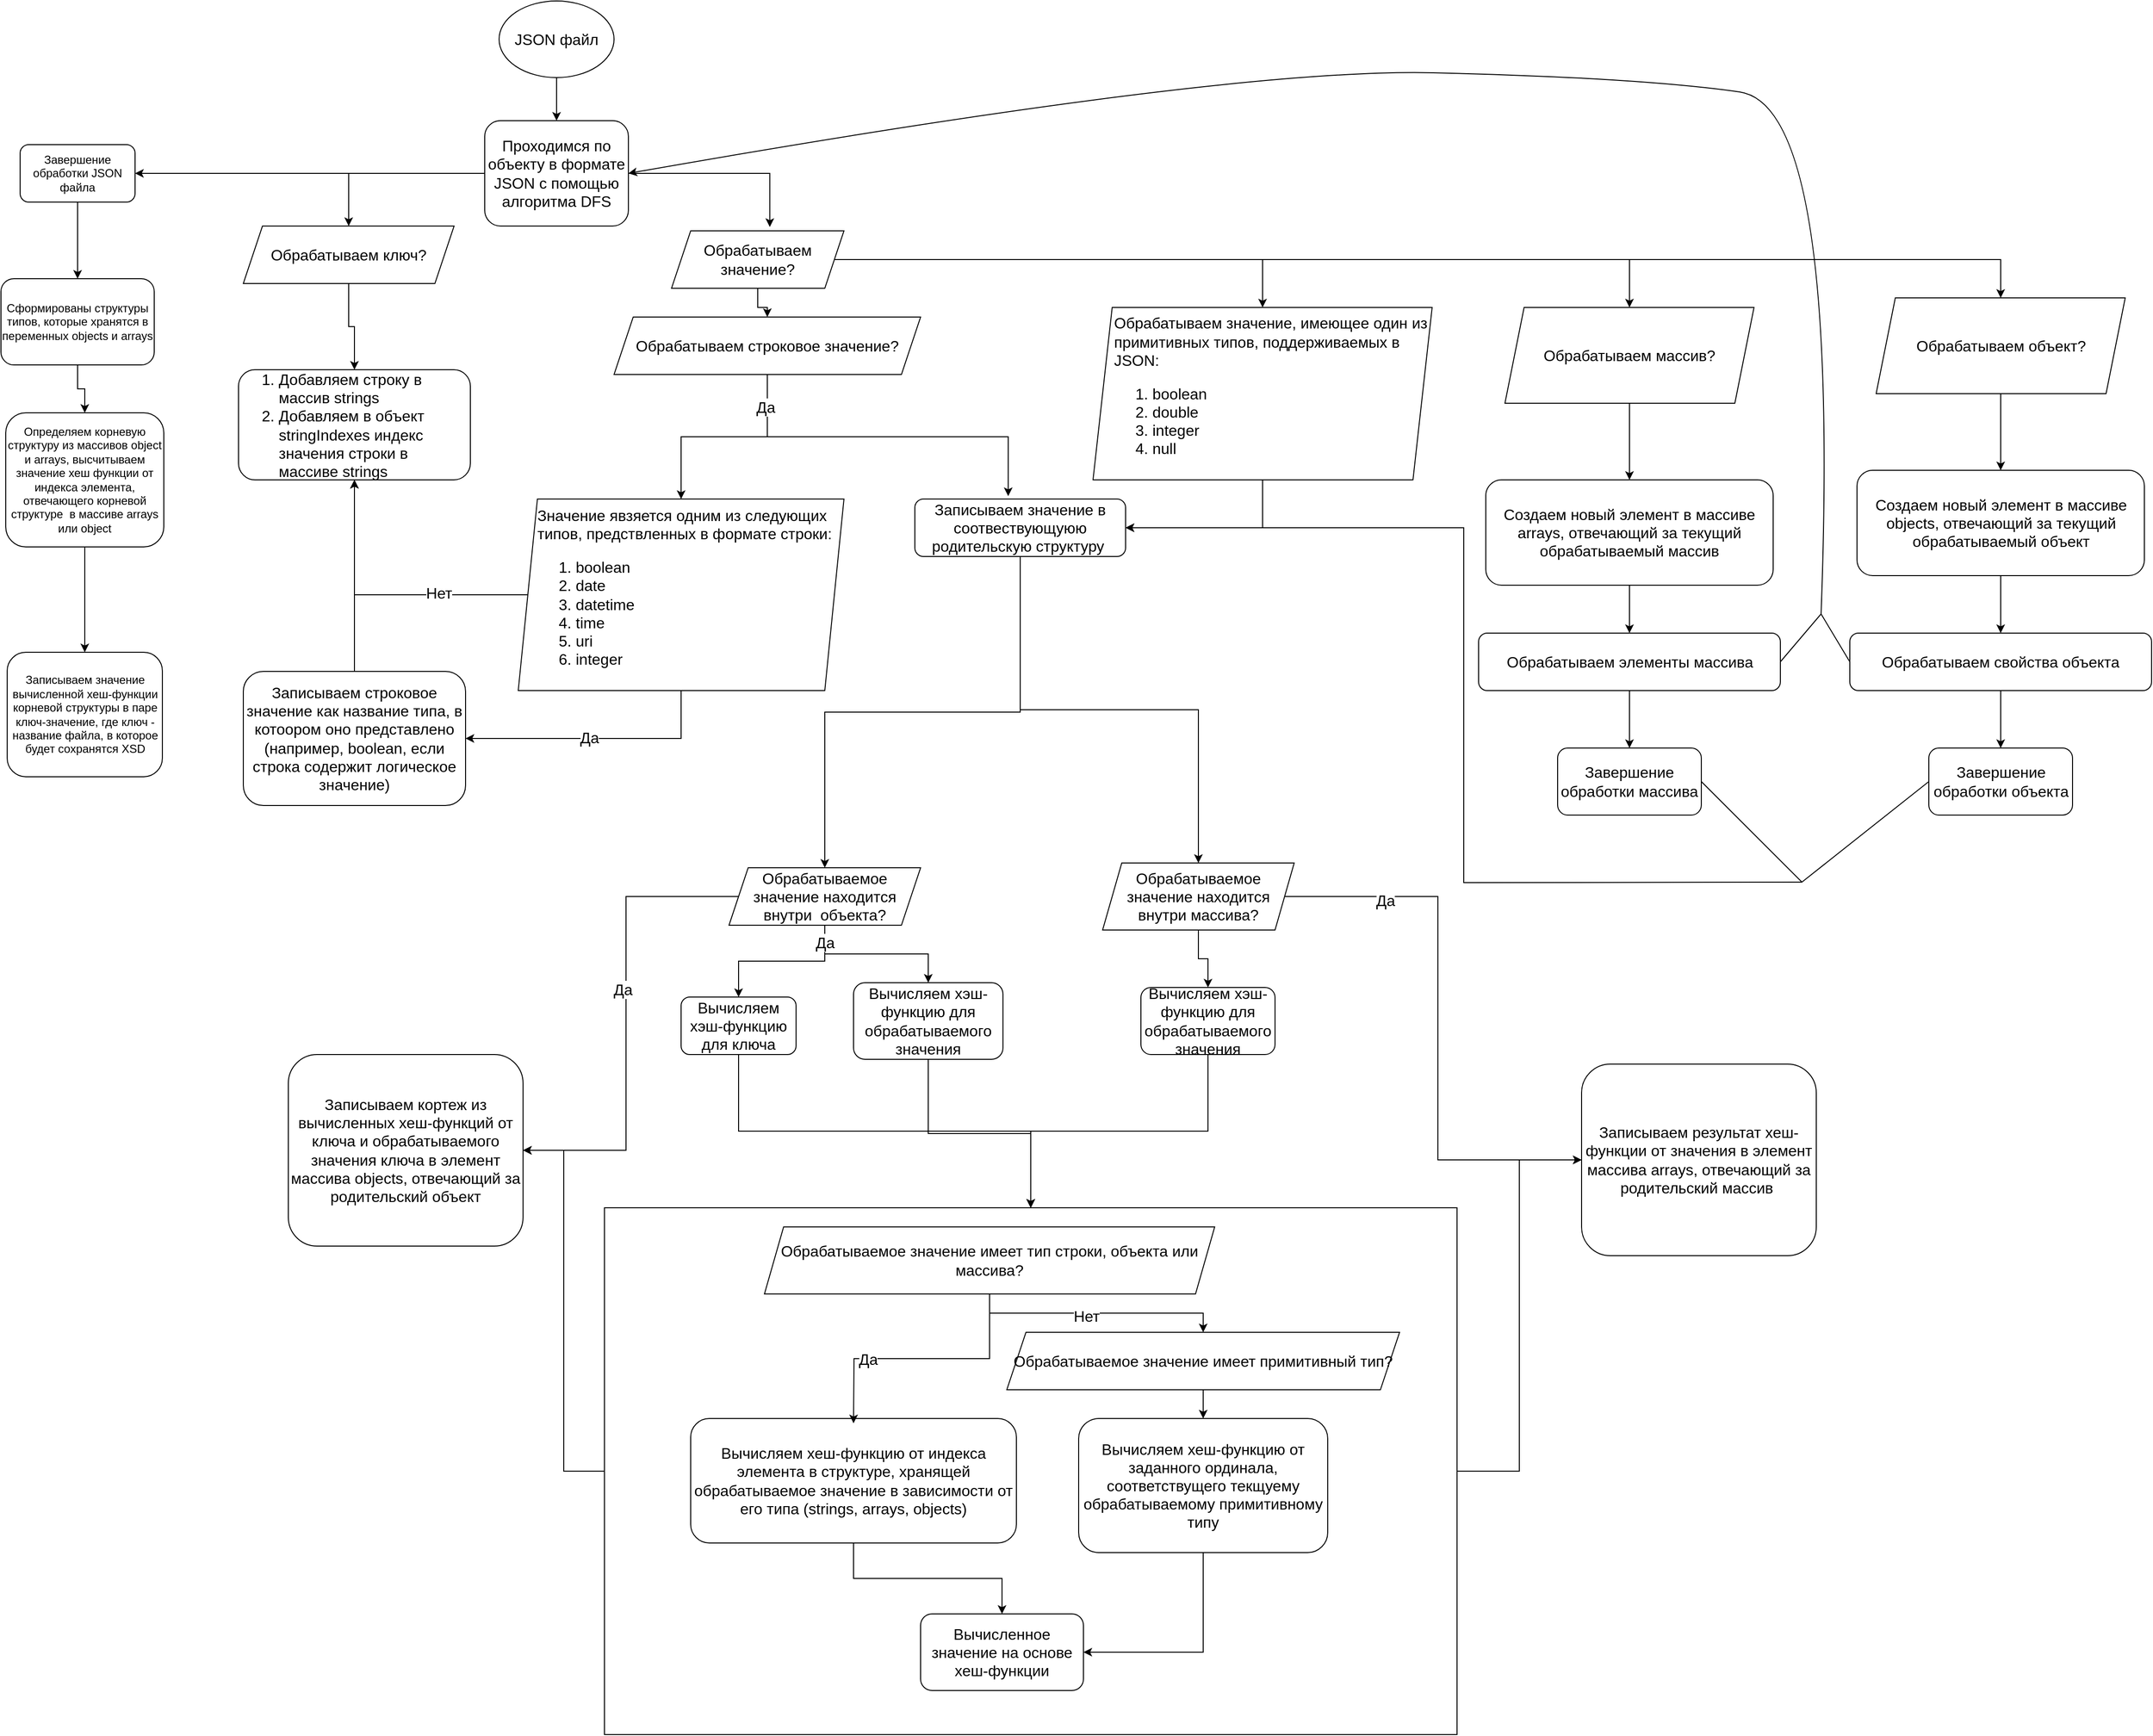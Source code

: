 <mxfile version="24.4.0" type="github">
  <diagram name="Page-1" id="0FUiNgVwgklD2cresCmt">
    <mxGraphModel dx="2631" dy="501" grid="1" gridSize="10" guides="1" tooltips="1" connect="1" arrows="1" fold="1" page="1" pageScale="1" pageWidth="827" pageHeight="1169" math="0" shadow="0">
      <root>
        <mxCell id="0" />
        <mxCell id="1" parent="0" />
        <mxCell id="44Fsm7tyjWuybCelUIXg-103" style="edgeStyle=orthogonalEdgeStyle;rounded=0;orthogonalLoop=1;jettySize=auto;html=1;entryX=1;entryY=0.5;entryDx=0;entryDy=0;fontSize=16;" edge="1" parent="1" source="44Fsm7tyjWuybCelUIXg-102" target="44Fsm7tyjWuybCelUIXg-118">
          <mxGeometry relative="1" as="geometry">
            <mxPoint x="-550" y="1220" as="targetPoint" />
          </mxGeometry>
        </mxCell>
        <mxCell id="44Fsm7tyjWuybCelUIXg-115" style="edgeStyle=orthogonalEdgeStyle;rounded=0;orthogonalLoop=1;jettySize=auto;html=1;entryX=0;entryY=0.5;entryDx=0;entryDy=0;fontSize=16;" edge="1" parent="1" source="44Fsm7tyjWuybCelUIXg-102" target="44Fsm7tyjWuybCelUIXg-117">
          <mxGeometry relative="1" as="geometry">
            <mxPoint x="682.5" y="1300" as="targetPoint" />
          </mxGeometry>
        </mxCell>
        <mxCell id="44Fsm7tyjWuybCelUIXg-102" value="" style="rounded=0;whiteSpace=wrap;html=1;fontSize=16;" vertex="1" parent="1">
          <mxGeometry x="-450" y="1290" width="890" height="550" as="geometry" />
        </mxCell>
        <mxCell id="44Fsm7tyjWuybCelUIXg-5" style="edgeStyle=orthogonalEdgeStyle;rounded=0;orthogonalLoop=1;jettySize=auto;html=1;entryX=0.5;entryY=0;entryDx=0;entryDy=0;fontSize=16;" edge="1" parent="1" source="44Fsm7tyjWuybCelUIXg-1" target="44Fsm7tyjWuybCelUIXg-4">
          <mxGeometry relative="1" as="geometry" />
        </mxCell>
        <mxCell id="44Fsm7tyjWuybCelUIXg-1" value="JSON файл" style="ellipse;whiteSpace=wrap;html=1;fontSize=16;" vertex="1" parent="1">
          <mxGeometry x="-560" y="30" width="120" height="80" as="geometry" />
        </mxCell>
        <mxCell id="44Fsm7tyjWuybCelUIXg-19" style="edgeStyle=orthogonalEdgeStyle;rounded=0;orthogonalLoop=1;jettySize=auto;html=1;entryX=0.5;entryY=0;entryDx=0;entryDy=0;fontSize=16;" edge="1" parent="1" source="44Fsm7tyjWuybCelUIXg-4" target="44Fsm7tyjWuybCelUIXg-18">
          <mxGeometry relative="1" as="geometry" />
        </mxCell>
        <mxCell id="44Fsm7tyjWuybCelUIXg-156" style="edgeStyle=orthogonalEdgeStyle;rounded=0;orthogonalLoop=1;jettySize=auto;html=1;entryX=1;entryY=0.5;entryDx=0;entryDy=0;" edge="1" parent="1" source="44Fsm7tyjWuybCelUIXg-4" target="44Fsm7tyjWuybCelUIXg-153">
          <mxGeometry relative="1" as="geometry" />
        </mxCell>
        <mxCell id="44Fsm7tyjWuybCelUIXg-4" value="Проходимся по объекту в формате JSON с помощью алгоритма DFS" style="rounded=1;whiteSpace=wrap;html=1;fontSize=16;" vertex="1" parent="1">
          <mxGeometry x="-575" y="155" width="150" height="110" as="geometry" />
        </mxCell>
        <mxCell id="44Fsm7tyjWuybCelUIXg-81" style="edgeStyle=orthogonalEdgeStyle;rounded=0;orthogonalLoop=1;jettySize=auto;html=1;fontSize=16;" edge="1" parent="1" source="44Fsm7tyjWuybCelUIXg-10" target="44Fsm7tyjWuybCelUIXg-65">
          <mxGeometry relative="1" as="geometry" />
        </mxCell>
        <mxCell id="44Fsm7tyjWuybCelUIXg-10" value="&lt;div style=&quot;font-size: 16px;&quot;&gt;&lt;span style=&quot;background-color: initial; font-size: 16px;&quot;&gt;Вычисляем хеш-функцию от индекса элемента в структуре, хранящей обрабатываемое значение в зависимости от его типа (strings, arrays, objects)&lt;/span&gt;&lt;br style=&quot;font-size: 16px;&quot;&gt;&lt;/div&gt;" style="rounded=1;whiteSpace=wrap;html=1;align=center;fontSize=16;" vertex="1" parent="1">
          <mxGeometry x="-360" y="1510" width="340" height="130" as="geometry" />
        </mxCell>
        <mxCell id="44Fsm7tyjWuybCelUIXg-62" style="edgeStyle=orthogonalEdgeStyle;rounded=0;orthogonalLoop=1;jettySize=auto;html=1;entryX=0.5;entryY=0;entryDx=0;entryDy=0;fontSize=16;" edge="1" parent="1" source="44Fsm7tyjWuybCelUIXg-11" target="44Fsm7tyjWuybCelUIXg-61">
          <mxGeometry relative="1" as="geometry">
            <mxPoint x="-220" y="1160" as="targetPoint" />
          </mxGeometry>
        </mxCell>
        <mxCell id="44Fsm7tyjWuybCelUIXg-113" style="edgeStyle=orthogonalEdgeStyle;rounded=0;orthogonalLoop=1;jettySize=auto;html=1;entryX=0;entryY=0.5;entryDx=0;entryDy=0;fontSize=16;" edge="1" parent="1" source="44Fsm7tyjWuybCelUIXg-11" target="44Fsm7tyjWuybCelUIXg-117">
          <mxGeometry relative="1" as="geometry">
            <mxPoint x="560" y="1200" as="targetPoint" />
          </mxGeometry>
        </mxCell>
        <mxCell id="44Fsm7tyjWuybCelUIXg-119" value="Да" style="edgeLabel;html=1;align=center;verticalAlign=middle;resizable=0;points=[];fontSize=16;" vertex="1" connectable="0" parent="44Fsm7tyjWuybCelUIXg-113">
          <mxGeometry x="-0.642" y="-4" relative="1" as="geometry">
            <mxPoint as="offset" />
          </mxGeometry>
        </mxCell>
        <mxCell id="44Fsm7tyjWuybCelUIXg-11" value="Обрабатываемое значение находится внутри массива?" style="shape=parallelogram;perimeter=parallelogramPerimeter;whiteSpace=wrap;html=1;fixedSize=1;fontSize=16;" vertex="1" parent="1">
          <mxGeometry x="70" y="930" width="200" height="70" as="geometry" />
        </mxCell>
        <mxCell id="44Fsm7tyjWuybCelUIXg-90" style="edgeStyle=orthogonalEdgeStyle;rounded=0;orthogonalLoop=1;jettySize=auto;html=1;entryX=0.5;entryY=0;entryDx=0;entryDy=0;fontSize=16;" edge="1" parent="1" source="44Fsm7tyjWuybCelUIXg-14" target="44Fsm7tyjWuybCelUIXg-69">
          <mxGeometry relative="1" as="geometry" />
        </mxCell>
        <mxCell id="44Fsm7tyjWuybCelUIXg-99" style="edgeStyle=orthogonalEdgeStyle;rounded=0;orthogonalLoop=1;jettySize=auto;html=1;entryX=0.5;entryY=0;entryDx=0;entryDy=0;fontSize=16;" edge="1" parent="1" source="44Fsm7tyjWuybCelUIXg-14" target="44Fsm7tyjWuybCelUIXg-68">
          <mxGeometry relative="1" as="geometry" />
        </mxCell>
        <mxCell id="44Fsm7tyjWuybCelUIXg-101" value="Да" style="edgeLabel;html=1;align=center;verticalAlign=middle;resizable=0;points=[];fontSize=16;" vertex="1" connectable="0" parent="44Fsm7tyjWuybCelUIXg-99">
          <mxGeometry x="-0.782" relative="1" as="geometry">
            <mxPoint as="offset" />
          </mxGeometry>
        </mxCell>
        <mxCell id="44Fsm7tyjWuybCelUIXg-109" style="edgeStyle=orthogonalEdgeStyle;rounded=0;orthogonalLoop=1;jettySize=auto;html=1;entryX=1;entryY=0.5;entryDx=0;entryDy=0;fontSize=16;" edge="1" parent="1" source="44Fsm7tyjWuybCelUIXg-14" target="44Fsm7tyjWuybCelUIXg-118">
          <mxGeometry relative="1" as="geometry">
            <mxPoint x="-550" y="1220" as="targetPoint" />
          </mxGeometry>
        </mxCell>
        <mxCell id="44Fsm7tyjWuybCelUIXg-110" value="Да" style="edgeLabel;html=1;align=center;verticalAlign=middle;resizable=0;points=[];fontSize=16;" vertex="1" connectable="0" parent="44Fsm7tyjWuybCelUIXg-109">
          <mxGeometry x="-0.124" y="-4" relative="1" as="geometry">
            <mxPoint as="offset" />
          </mxGeometry>
        </mxCell>
        <mxCell id="44Fsm7tyjWuybCelUIXg-14" value="Обрабатываемое значение находится внутри&amp;nbsp; объекта?" style="shape=parallelogram;perimeter=parallelogramPerimeter;whiteSpace=wrap;html=1;fixedSize=1;fontSize=16;" vertex="1" parent="1">
          <mxGeometry x="-320" y="935" width="200" height="60" as="geometry" />
        </mxCell>
        <mxCell id="44Fsm7tyjWuybCelUIXg-24" style="edgeStyle=orthogonalEdgeStyle;rounded=0;orthogonalLoop=1;jettySize=auto;html=1;entryX=0.5;entryY=0;entryDx=0;entryDy=0;fontSize=16;" edge="1" parent="1" source="44Fsm7tyjWuybCelUIXg-15" target="44Fsm7tyjWuybCelUIXg-25">
          <mxGeometry relative="1" as="geometry">
            <mxPoint x="20" y="790" as="targetPoint" />
          </mxGeometry>
        </mxCell>
        <mxCell id="44Fsm7tyjWuybCelUIXg-15" value="Обрабатываем строковое значение?" style="shape=parallelogram;perimeter=parallelogramPerimeter;whiteSpace=wrap;html=1;fixedSize=1;fontSize=16;" vertex="1" parent="1">
          <mxGeometry x="-440" y="360" width="320" height="60" as="geometry" />
        </mxCell>
        <mxCell id="44Fsm7tyjWuybCelUIXg-17" value="&lt;ol style=&quot;font-size: 16px;&quot;&gt;&lt;li style=&quot;font-size: 16px;&quot;&gt;Добавляем строку в массив strings&lt;/li&gt;&lt;li style=&quot;font-size: 16px;&quot;&gt;Добавляем в объект stringIndexes индекс значения строки в массиве strings&lt;/li&gt;&lt;/ol&gt;" style="rounded=1;whiteSpace=wrap;html=1;align=left;fontSize=16;" vertex="1" parent="1">
          <mxGeometry x="-832" y="415" width="242" height="115" as="geometry" />
        </mxCell>
        <mxCell id="44Fsm7tyjWuybCelUIXg-20" style="edgeStyle=orthogonalEdgeStyle;rounded=0;orthogonalLoop=1;jettySize=auto;html=1;entryX=0.5;entryY=0;entryDx=0;entryDy=0;fontSize=16;" edge="1" parent="1" source="44Fsm7tyjWuybCelUIXg-18" target="44Fsm7tyjWuybCelUIXg-17">
          <mxGeometry relative="1" as="geometry" />
        </mxCell>
        <mxCell id="44Fsm7tyjWuybCelUIXg-18" value="Обрабатываем ключ?" style="shape=parallelogram;perimeter=parallelogramPerimeter;whiteSpace=wrap;html=1;fixedSize=1;fontSize=16;" vertex="1" parent="1">
          <mxGeometry x="-827" y="265" width="220" height="60" as="geometry" />
        </mxCell>
        <mxCell id="44Fsm7tyjWuybCelUIXg-51" style="edgeStyle=orthogonalEdgeStyle;rounded=0;orthogonalLoop=1;jettySize=auto;html=1;entryX=0.5;entryY=0;entryDx=0;entryDy=0;fontSize=16;" edge="1" parent="1" source="44Fsm7tyjWuybCelUIXg-22" target="44Fsm7tyjWuybCelUIXg-15">
          <mxGeometry relative="1" as="geometry" />
        </mxCell>
        <mxCell id="44Fsm7tyjWuybCelUIXg-52" style="edgeStyle=orthogonalEdgeStyle;rounded=0;orthogonalLoop=1;jettySize=auto;html=1;entryX=0.5;entryY=0;entryDx=0;entryDy=0;fontSize=16;" edge="1" parent="1" source="44Fsm7tyjWuybCelUIXg-22" target="44Fsm7tyjWuybCelUIXg-53">
          <mxGeometry relative="1" as="geometry">
            <mxPoint x="80" y="410" as="targetPoint" />
          </mxGeometry>
        </mxCell>
        <mxCell id="44Fsm7tyjWuybCelUIXg-121" style="edgeStyle=orthogonalEdgeStyle;rounded=0;orthogonalLoop=1;jettySize=auto;html=1;entryX=0.5;entryY=0;entryDx=0;entryDy=0;fontSize=16;" edge="1" parent="1" source="44Fsm7tyjWuybCelUIXg-22" target="44Fsm7tyjWuybCelUIXg-120">
          <mxGeometry relative="1" as="geometry" />
        </mxCell>
        <mxCell id="44Fsm7tyjWuybCelUIXg-149" style="edgeStyle=orthogonalEdgeStyle;rounded=0;orthogonalLoop=1;jettySize=auto;html=1;entryX=0.5;entryY=0;entryDx=0;entryDy=0;fontSize=16;" edge="1" parent="1" source="44Fsm7tyjWuybCelUIXg-22" target="44Fsm7tyjWuybCelUIXg-141">
          <mxGeometry relative="1" as="geometry" />
        </mxCell>
        <mxCell id="44Fsm7tyjWuybCelUIXg-22" value="Обрабатываем значение?" style="shape=parallelogram;perimeter=parallelogramPerimeter;whiteSpace=wrap;html=1;fixedSize=1;fontSize=16;" vertex="1" parent="1">
          <mxGeometry x="-380" y="270" width="180" height="60" as="geometry" />
        </mxCell>
        <mxCell id="44Fsm7tyjWuybCelUIXg-23" style="edgeStyle=orthogonalEdgeStyle;rounded=0;orthogonalLoop=1;jettySize=auto;html=1;entryX=0.57;entryY=-0.067;entryDx=0;entryDy=0;entryPerimeter=0;fontSize=16;" edge="1" parent="1" source="44Fsm7tyjWuybCelUIXg-4" target="44Fsm7tyjWuybCelUIXg-22">
          <mxGeometry relative="1" as="geometry" />
        </mxCell>
        <mxCell id="44Fsm7tyjWuybCelUIXg-37" style="edgeStyle=orthogonalEdgeStyle;rounded=0;orthogonalLoop=1;jettySize=auto;html=1;entryX=0.5;entryY=1;entryDx=0;entryDy=0;fontSize=16;" edge="1" parent="1" source="44Fsm7tyjWuybCelUIXg-25" target="44Fsm7tyjWuybCelUIXg-17">
          <mxGeometry relative="1" as="geometry" />
        </mxCell>
        <mxCell id="44Fsm7tyjWuybCelUIXg-38" value="Нет" style="edgeLabel;html=1;align=center;verticalAlign=middle;resizable=0;points=[];fontSize=16;" vertex="1" connectable="0" parent="44Fsm7tyjWuybCelUIXg-37">
          <mxGeometry x="-0.378" y="-2" relative="1" as="geometry">
            <mxPoint as="offset" />
          </mxGeometry>
        </mxCell>
        <mxCell id="44Fsm7tyjWuybCelUIXg-91" style="edgeStyle=orthogonalEdgeStyle;rounded=0;orthogonalLoop=1;jettySize=auto;html=1;fontSize=16;exitX=0.5;exitY=1;exitDx=0;exitDy=0;" edge="1" parent="1" source="44Fsm7tyjWuybCelUIXg-25" target="44Fsm7tyjWuybCelUIXg-27">
          <mxGeometry relative="1" as="geometry" />
        </mxCell>
        <mxCell id="44Fsm7tyjWuybCelUIXg-94" value="Да" style="edgeLabel;html=1;align=center;verticalAlign=middle;resizable=0;points=[];fontSize=16;" vertex="1" connectable="0" parent="44Fsm7tyjWuybCelUIXg-91">
          <mxGeometry x="0.065" y="-1" relative="1" as="geometry">
            <mxPoint as="offset" />
          </mxGeometry>
        </mxCell>
        <mxCell id="44Fsm7tyjWuybCelUIXg-25" value="&lt;div style=&quot;font-size: 16px;&quot;&gt;&lt;span style=&quot;background-color: initial; font-size: 16px;&quot;&gt;Значение явзяется одним из следующих типов, предствленных в формате строки:&lt;/span&gt;&lt;/div&gt;&lt;div style=&quot;font-size: 16px;&quot;&gt;&lt;ol style=&quot;font-size: 16px;&quot;&gt;&lt;li style=&quot;font-size: 16px;&quot;&gt;boolean&lt;/li&gt;&lt;li style=&quot;font-size: 16px;&quot;&gt;date&lt;/li&gt;&lt;li style=&quot;font-size: 16px;&quot;&gt;datetime&lt;/li&gt;&lt;li style=&quot;font-size: 16px;&quot;&gt;time&lt;/li&gt;&lt;li style=&quot;font-size: 16px;&quot;&gt;uri&lt;/li&gt;&lt;li style=&quot;font-size: 16px;&quot;&gt;integer&lt;br style=&quot;font-size: 16px;&quot;&gt;&lt;/li&gt;&lt;/ol&gt;&lt;/div&gt;" style="shape=parallelogram;perimeter=parallelogramPerimeter;whiteSpace=wrap;html=1;fixedSize=1;align=left;spacingLeft=18;fontSize=16;" vertex="1" parent="1">
          <mxGeometry x="-540" y="550" width="340" height="200" as="geometry" />
        </mxCell>
        <mxCell id="44Fsm7tyjWuybCelUIXg-32" style="edgeStyle=orthogonalEdgeStyle;rounded=0;orthogonalLoop=1;jettySize=auto;html=1;entryX=0.5;entryY=1;entryDx=0;entryDy=0;fontSize=16;" edge="1" parent="1" source="44Fsm7tyjWuybCelUIXg-27" target="44Fsm7tyjWuybCelUIXg-17">
          <mxGeometry relative="1" as="geometry" />
        </mxCell>
        <mxCell id="44Fsm7tyjWuybCelUIXg-27" value="Записываем строковое значение как название типа, в котоором оно представлено (например, boolean, если строка содержит логическое значение)" style="rounded=1;whiteSpace=wrap;html=1;fontSize=16;" vertex="1" parent="1">
          <mxGeometry x="-827" y="730" width="232" height="140" as="geometry" />
        </mxCell>
        <mxCell id="44Fsm7tyjWuybCelUIXg-41" style="edgeStyle=orthogonalEdgeStyle;rounded=0;orthogonalLoop=1;jettySize=auto;html=1;fontSize=16;" edge="1" parent="1" source="44Fsm7tyjWuybCelUIXg-40">
          <mxGeometry relative="1" as="geometry">
            <mxPoint x="-190.0" y="1515" as="targetPoint" />
          </mxGeometry>
        </mxCell>
        <mxCell id="44Fsm7tyjWuybCelUIXg-47" value="Да" style="edgeLabel;html=1;align=center;verticalAlign=middle;resizable=0;points=[];fontSize=16;" vertex="1" connectable="0" parent="44Fsm7tyjWuybCelUIXg-41">
          <mxGeometry x="0.41" relative="1" as="geometry">
            <mxPoint as="offset" />
          </mxGeometry>
        </mxCell>
        <mxCell id="44Fsm7tyjWuybCelUIXg-48" style="edgeStyle=orthogonalEdgeStyle;rounded=0;orthogonalLoop=1;jettySize=auto;html=1;entryX=0.5;entryY=0;entryDx=0;entryDy=0;fontSize=16;" edge="1" parent="1" source="44Fsm7tyjWuybCelUIXg-40" target="44Fsm7tyjWuybCelUIXg-45">
          <mxGeometry relative="1" as="geometry" />
        </mxCell>
        <mxCell id="44Fsm7tyjWuybCelUIXg-49" value="Нет" style="edgeLabel;html=1;align=center;verticalAlign=middle;resizable=0;points=[];fontSize=16;" vertex="1" connectable="0" parent="44Fsm7tyjWuybCelUIXg-48">
          <mxGeometry x="-0.079" y="-3" relative="1" as="geometry">
            <mxPoint as="offset" />
          </mxGeometry>
        </mxCell>
        <mxCell id="44Fsm7tyjWuybCelUIXg-40" value="Обрабатываемое значение имеет тип строки, объекта или массива?" style="shape=parallelogram;perimeter=parallelogramPerimeter;whiteSpace=wrap;html=1;fixedSize=1;fontSize=16;" vertex="1" parent="1">
          <mxGeometry x="-283" y="1310" width="470" height="70" as="geometry" />
        </mxCell>
        <mxCell id="44Fsm7tyjWuybCelUIXg-67" style="edgeStyle=orthogonalEdgeStyle;rounded=0;orthogonalLoop=1;jettySize=auto;html=1;entryX=1;entryY=0.5;entryDx=0;entryDy=0;fontSize=16;" edge="1" parent="1" source="44Fsm7tyjWuybCelUIXg-42" target="44Fsm7tyjWuybCelUIXg-65">
          <mxGeometry relative="1" as="geometry" />
        </mxCell>
        <mxCell id="44Fsm7tyjWuybCelUIXg-42" value="Вычисляем хеш-функцию от заданного ординала, соответствущего текщуему обрабатываемому примитивному типу" style="rounded=1;whiteSpace=wrap;html=1;fontSize=16;" vertex="1" parent="1">
          <mxGeometry x="45" y="1510" width="260" height="140" as="geometry" />
        </mxCell>
        <mxCell id="44Fsm7tyjWuybCelUIXg-50" style="edgeStyle=orthogonalEdgeStyle;rounded=0;orthogonalLoop=1;jettySize=auto;html=1;entryX=0.5;entryY=0;entryDx=0;entryDy=0;fontSize=16;" edge="1" parent="1" source="44Fsm7tyjWuybCelUIXg-45" target="44Fsm7tyjWuybCelUIXg-42">
          <mxGeometry relative="1" as="geometry" />
        </mxCell>
        <mxCell id="44Fsm7tyjWuybCelUIXg-45" value="Обрабатываемое значение имеет примитивный тип?" style="shape=parallelogram;perimeter=parallelogramPerimeter;whiteSpace=wrap;html=1;fixedSize=1;fontSize=16;" vertex="1" parent="1">
          <mxGeometry x="-30" y="1420" width="410" height="60" as="geometry" />
        </mxCell>
        <mxCell id="44Fsm7tyjWuybCelUIXg-78" style="edgeStyle=orthogonalEdgeStyle;rounded=0;orthogonalLoop=1;jettySize=auto;html=1;entryX=1;entryY=0.5;entryDx=0;entryDy=0;fontSize=16;" edge="1" parent="1" source="44Fsm7tyjWuybCelUIXg-53" target="44Fsm7tyjWuybCelUIXg-55">
          <mxGeometry relative="1" as="geometry" />
        </mxCell>
        <mxCell id="44Fsm7tyjWuybCelUIXg-53" value="Обрабатываем значение, имеющее один из примитивных типов, поддерживаемых в JSON:&lt;div style=&quot;font-size: 16px;&quot;&gt;&lt;ol style=&quot;font-size: 16px;&quot;&gt;&lt;li style=&quot;font-size: 16px;&quot;&gt;boolean&lt;/li&gt;&lt;li style=&quot;font-size: 16px;&quot;&gt;double&lt;/li&gt;&lt;li style=&quot;font-size: 16px;&quot;&gt;integer&lt;/li&gt;&lt;li style=&quot;font-size: 16px;&quot;&gt;null&lt;/li&gt;&lt;/ol&gt;&lt;/div&gt;" style="shape=parallelogram;perimeter=parallelogramPerimeter;whiteSpace=wrap;html=1;fixedSize=1;align=left;spacingLeft=20;fontSize=16;" vertex="1" parent="1">
          <mxGeometry x="60" y="350" width="354" height="180" as="geometry" />
        </mxCell>
        <mxCell id="44Fsm7tyjWuybCelUIXg-58" style="edgeStyle=orthogonalEdgeStyle;rounded=0;orthogonalLoop=1;jettySize=auto;html=1;entryX=0.5;entryY=0;entryDx=0;entryDy=0;fontSize=16;" edge="1" parent="1" source="44Fsm7tyjWuybCelUIXg-55" target="44Fsm7tyjWuybCelUIXg-11">
          <mxGeometry relative="1" as="geometry" />
        </mxCell>
        <mxCell id="44Fsm7tyjWuybCelUIXg-98" style="edgeStyle=orthogonalEdgeStyle;rounded=0;orthogonalLoop=1;jettySize=auto;html=1;entryX=0.5;entryY=0;entryDx=0;entryDy=0;fontSize=16;" edge="1" parent="1" source="44Fsm7tyjWuybCelUIXg-55" target="44Fsm7tyjWuybCelUIXg-14">
          <mxGeometry relative="1" as="geometry" />
        </mxCell>
        <mxCell id="44Fsm7tyjWuybCelUIXg-55" value="Записываем значение в соотвествующуюю родительскую структуру&amp;nbsp;" style="rounded=1;whiteSpace=wrap;html=1;fontSize=16;" vertex="1" parent="1">
          <mxGeometry x="-126" y="550" width="220" height="60" as="geometry" />
        </mxCell>
        <mxCell id="44Fsm7tyjWuybCelUIXg-107" style="edgeStyle=orthogonalEdgeStyle;rounded=0;orthogonalLoop=1;jettySize=auto;html=1;entryX=0.5;entryY=0;entryDx=0;entryDy=0;fontSize=16;" edge="1" parent="1" source="44Fsm7tyjWuybCelUIXg-61" target="44Fsm7tyjWuybCelUIXg-102">
          <mxGeometry relative="1" as="geometry" />
        </mxCell>
        <mxCell id="44Fsm7tyjWuybCelUIXg-61" value="Вычисляем хэш-функцию для обрабатываемого значения" style="rounded=1;whiteSpace=wrap;html=1;fontSize=16;" vertex="1" parent="1">
          <mxGeometry x="110" y="1060" width="140" height="70" as="geometry" />
        </mxCell>
        <mxCell id="44Fsm7tyjWuybCelUIXg-65" value="Вычисленное значение на основе хеш-функции" style="rounded=1;whiteSpace=wrap;html=1;fontSize=16;" vertex="1" parent="1">
          <mxGeometry x="-120" y="1714" width="170" height="80" as="geometry" />
        </mxCell>
        <mxCell id="44Fsm7tyjWuybCelUIXg-104" style="edgeStyle=orthogonalEdgeStyle;rounded=0;orthogonalLoop=1;jettySize=auto;html=1;fontSize=16;" edge="1" parent="1" source="44Fsm7tyjWuybCelUIXg-68" target="44Fsm7tyjWuybCelUIXg-102">
          <mxGeometry relative="1" as="geometry" />
        </mxCell>
        <mxCell id="44Fsm7tyjWuybCelUIXg-68" value="Вычисляем хэш-функцию для ключа" style="rounded=1;whiteSpace=wrap;html=1;fontSize=16;" vertex="1" parent="1">
          <mxGeometry x="-370" y="1070" width="120" height="60" as="geometry" />
        </mxCell>
        <mxCell id="44Fsm7tyjWuybCelUIXg-106" style="edgeStyle=orthogonalEdgeStyle;rounded=0;orthogonalLoop=1;jettySize=auto;html=1;entryX=0.5;entryY=0;entryDx=0;entryDy=0;fontSize=16;" edge="1" parent="1" source="44Fsm7tyjWuybCelUIXg-69" target="44Fsm7tyjWuybCelUIXg-102">
          <mxGeometry relative="1" as="geometry" />
        </mxCell>
        <mxCell id="44Fsm7tyjWuybCelUIXg-69" value="Вычисляем хэш-функцию для обрабатываемого значения" style="rounded=1;whiteSpace=wrap;html=1;fontSize=16;" vertex="1" parent="1">
          <mxGeometry x="-190" y="1055" width="156" height="80" as="geometry" />
        </mxCell>
        <mxCell id="44Fsm7tyjWuybCelUIXg-96" style="edgeStyle=orthogonalEdgeStyle;rounded=0;orthogonalLoop=1;jettySize=auto;html=1;entryX=0.443;entryY=-0.05;entryDx=0;entryDy=0;entryPerimeter=0;fontSize=16;" edge="1" parent="1" source="44Fsm7tyjWuybCelUIXg-15" target="44Fsm7tyjWuybCelUIXg-55">
          <mxGeometry relative="1" as="geometry" />
        </mxCell>
        <mxCell id="44Fsm7tyjWuybCelUIXg-97" value="Да" style="edgeLabel;html=1;align=center;verticalAlign=middle;resizable=0;points=[];fontSize=16;" vertex="1" connectable="0" parent="44Fsm7tyjWuybCelUIXg-96">
          <mxGeometry x="-0.82" y="-2" relative="1" as="geometry">
            <mxPoint as="offset" />
          </mxGeometry>
        </mxCell>
        <mxCell id="44Fsm7tyjWuybCelUIXg-117" value="Записываем результат хеш-функции от значения в элемент массива arrays, отвечающий за родительский массив&amp;nbsp;" style="rounded=1;whiteSpace=wrap;html=1;fontSize=16;" vertex="1" parent="1">
          <mxGeometry x="570" y="1140" width="245" height="200" as="geometry" />
        </mxCell>
        <mxCell id="44Fsm7tyjWuybCelUIXg-118" value="Записываем кортеж из вычисленных хеш-функций от ключа и обрабатываемого значения ключа в элемент массива objects, отвечающий за родительский объект" style="rounded=1;whiteSpace=wrap;html=1;fontSize=16;" vertex="1" parent="1">
          <mxGeometry x="-780" y="1130" width="245" height="200" as="geometry" />
        </mxCell>
        <mxCell id="44Fsm7tyjWuybCelUIXg-123" style="edgeStyle=orthogonalEdgeStyle;rounded=0;orthogonalLoop=1;jettySize=auto;html=1;fontSize=16;" edge="1" parent="1" source="44Fsm7tyjWuybCelUIXg-120" target="44Fsm7tyjWuybCelUIXg-124">
          <mxGeometry relative="1" as="geometry">
            <mxPoint x="620" y="550" as="targetPoint" />
          </mxGeometry>
        </mxCell>
        <mxCell id="44Fsm7tyjWuybCelUIXg-120" value="&lt;font style=&quot;font-size: 16px;&quot;&gt;Обрабатываем массив?&lt;/font&gt;" style="shape=parallelogram;perimeter=parallelogramPerimeter;whiteSpace=wrap;html=1;fixedSize=1;fontSize=16;" vertex="1" parent="1">
          <mxGeometry x="490" y="350" width="260" height="100" as="geometry" />
        </mxCell>
        <mxCell id="44Fsm7tyjWuybCelUIXg-126" style="edgeStyle=orthogonalEdgeStyle;rounded=0;orthogonalLoop=1;jettySize=auto;html=1;entryX=0.5;entryY=0;entryDx=0;entryDy=0;fontSize=16;" edge="1" parent="1" source="44Fsm7tyjWuybCelUIXg-124" target="44Fsm7tyjWuybCelUIXg-125">
          <mxGeometry relative="1" as="geometry" />
        </mxCell>
        <mxCell id="44Fsm7tyjWuybCelUIXg-124" value="&lt;font style=&quot;font-size: 16px;&quot;&gt;Создаем новый элемент в массиве arrays, отвечающий за текущий обрабатываемый массив&lt;/font&gt;" style="rounded=1;whiteSpace=wrap;html=1;fontSize=16;" vertex="1" parent="1">
          <mxGeometry x="470" y="530" width="300" height="110" as="geometry" />
        </mxCell>
        <mxCell id="44Fsm7tyjWuybCelUIXg-136" style="edgeStyle=orthogonalEdgeStyle;rounded=0;orthogonalLoop=1;jettySize=auto;html=1;entryX=1;entryY=0.5;entryDx=0;entryDy=0;fontSize=16;" edge="1" parent="1" target="44Fsm7tyjWuybCelUIXg-55">
          <mxGeometry relative="1" as="geometry">
            <mxPoint x="800" y="950" as="sourcePoint" />
          </mxGeometry>
        </mxCell>
        <mxCell id="44Fsm7tyjWuybCelUIXg-138" style="edgeStyle=orthogonalEdgeStyle;rounded=0;orthogonalLoop=1;jettySize=auto;html=1;entryX=0.5;entryY=0;entryDx=0;entryDy=0;fontSize=16;" edge="1" parent="1" source="44Fsm7tyjWuybCelUIXg-125" target="44Fsm7tyjWuybCelUIXg-139">
          <mxGeometry relative="1" as="geometry">
            <mxPoint x="620" y="830" as="targetPoint" />
          </mxGeometry>
        </mxCell>
        <mxCell id="44Fsm7tyjWuybCelUIXg-125" value="&lt;font style=&quot;font-size: 16px;&quot;&gt;Обрабатываем элементы массива&lt;/font&gt;" style="rounded=1;whiteSpace=wrap;html=1;fontSize=16;" vertex="1" parent="1">
          <mxGeometry x="462.5" y="690" width="315" height="60" as="geometry" />
        </mxCell>
        <mxCell id="44Fsm7tyjWuybCelUIXg-135" value="" style="curved=1;endArrow=classic;html=1;rounded=0;entryX=1;entryY=0.5;entryDx=0;entryDy=0;fontSize=16;" edge="1" parent="1" target="44Fsm7tyjWuybCelUIXg-4">
          <mxGeometry width="50" height="50" relative="1" as="geometry">
            <mxPoint x="820" y="670" as="sourcePoint" />
            <mxPoint x="190" y="420" as="targetPoint" />
            <Array as="points">
              <mxPoint x="840" y="140" />
              <mxPoint x="630" y="110" />
              <mxPoint x="200" y="100" />
            </Array>
          </mxGeometry>
        </mxCell>
        <mxCell id="44Fsm7tyjWuybCelUIXg-139" value="Завершение обработки массива" style="rounded=1;whiteSpace=wrap;html=1;fontSize=16;" vertex="1" parent="1">
          <mxGeometry x="545" y="810" width="150" height="70" as="geometry" />
        </mxCell>
        <mxCell id="44Fsm7tyjWuybCelUIXg-140" style="edgeStyle=orthogonalEdgeStyle;rounded=0;orthogonalLoop=1;jettySize=auto;html=1;fontSize=16;" edge="1" parent="1" source="44Fsm7tyjWuybCelUIXg-141" target="44Fsm7tyjWuybCelUIXg-143">
          <mxGeometry relative="1" as="geometry">
            <mxPoint x="1007.5" y="540" as="targetPoint" />
          </mxGeometry>
        </mxCell>
        <mxCell id="44Fsm7tyjWuybCelUIXg-141" value="&lt;font style=&quot;font-size: 16px;&quot;&gt;Обрабатываем объект?&lt;/font&gt;" style="shape=parallelogram;perimeter=parallelogramPerimeter;whiteSpace=wrap;html=1;fixedSize=1;fontSize=16;" vertex="1" parent="1">
          <mxGeometry x="877.5" y="340" width="260" height="100" as="geometry" />
        </mxCell>
        <mxCell id="44Fsm7tyjWuybCelUIXg-142" style="edgeStyle=orthogonalEdgeStyle;rounded=0;orthogonalLoop=1;jettySize=auto;html=1;entryX=0.5;entryY=0;entryDx=0;entryDy=0;fontSize=16;" edge="1" parent="1" source="44Fsm7tyjWuybCelUIXg-143" target="44Fsm7tyjWuybCelUIXg-145">
          <mxGeometry relative="1" as="geometry" />
        </mxCell>
        <mxCell id="44Fsm7tyjWuybCelUIXg-143" value="&lt;font style=&quot;font-size: 16px;&quot;&gt;Создаем новый элемент в массиве objects, отвечающий за текущий обрабатываемый объект&lt;/font&gt;" style="rounded=1;whiteSpace=wrap;html=1;fontSize=16;" vertex="1" parent="1">
          <mxGeometry x="857.5" y="520" width="300" height="110" as="geometry" />
        </mxCell>
        <mxCell id="44Fsm7tyjWuybCelUIXg-144" style="edgeStyle=orthogonalEdgeStyle;rounded=0;orthogonalLoop=1;jettySize=auto;html=1;entryX=0.5;entryY=0;entryDx=0;entryDy=0;fontSize=16;" edge="1" parent="1" source="44Fsm7tyjWuybCelUIXg-145" target="44Fsm7tyjWuybCelUIXg-146">
          <mxGeometry relative="1" as="geometry">
            <mxPoint x="1007.5" y="820" as="targetPoint" />
          </mxGeometry>
        </mxCell>
        <mxCell id="44Fsm7tyjWuybCelUIXg-145" value="&lt;font style=&quot;font-size: 16px;&quot;&gt;Обрабатываем свойства объекта&lt;/font&gt;" style="rounded=1;whiteSpace=wrap;html=1;fontSize=16;" vertex="1" parent="1">
          <mxGeometry x="850" y="690" width="315" height="60" as="geometry" />
        </mxCell>
        <mxCell id="44Fsm7tyjWuybCelUIXg-146" value="Завершение обработки объекта" style="rounded=1;whiteSpace=wrap;html=1;fontSize=16;" vertex="1" parent="1">
          <mxGeometry x="932.5" y="810" width="150" height="70" as="geometry" />
        </mxCell>
        <mxCell id="44Fsm7tyjWuybCelUIXg-151" value="" style="endArrow=none;html=1;rounded=0;exitX=1;exitY=0.5;exitDx=0;exitDy=0;entryX=0;entryY=0.5;entryDx=0;entryDy=0;fontSize=16;" edge="1" parent="1" source="44Fsm7tyjWuybCelUIXg-125" target="44Fsm7tyjWuybCelUIXg-145">
          <mxGeometry width="50" height="50" relative="1" as="geometry">
            <mxPoint x="230" y="530" as="sourcePoint" />
            <mxPoint x="280" y="480" as="targetPoint" />
            <Array as="points">
              <mxPoint x="820" y="670" />
            </Array>
          </mxGeometry>
        </mxCell>
        <mxCell id="44Fsm7tyjWuybCelUIXg-152" value="" style="endArrow=none;html=1;rounded=0;entryX=1;entryY=0.5;entryDx=0;entryDy=0;exitX=0;exitY=0.5;exitDx=0;exitDy=0;fontSize=16;" edge="1" parent="1" source="44Fsm7tyjWuybCelUIXg-146" target="44Fsm7tyjWuybCelUIXg-139">
          <mxGeometry width="50" height="50" relative="1" as="geometry">
            <mxPoint x="540" y="930" as="sourcePoint" />
            <mxPoint x="590" y="880" as="targetPoint" />
            <Array as="points">
              <mxPoint x="800" y="950" />
            </Array>
          </mxGeometry>
        </mxCell>
        <mxCell id="44Fsm7tyjWuybCelUIXg-155" style="edgeStyle=orthogonalEdgeStyle;rounded=0;orthogonalLoop=1;jettySize=auto;html=1;entryX=0.5;entryY=0;entryDx=0;entryDy=0;" edge="1" parent="1" source="44Fsm7tyjWuybCelUIXg-153" target="44Fsm7tyjWuybCelUIXg-154">
          <mxGeometry relative="1" as="geometry" />
        </mxCell>
        <mxCell id="44Fsm7tyjWuybCelUIXg-153" value="Завершение обработки JSON файла" style="rounded=1;whiteSpace=wrap;html=1;" vertex="1" parent="1">
          <mxGeometry x="-1060" y="180" width="120" height="60" as="geometry" />
        </mxCell>
        <mxCell id="44Fsm7tyjWuybCelUIXg-158" style="edgeStyle=orthogonalEdgeStyle;rounded=0;orthogonalLoop=1;jettySize=auto;html=1;" edge="1" parent="1" source="44Fsm7tyjWuybCelUIXg-154" target="44Fsm7tyjWuybCelUIXg-157">
          <mxGeometry relative="1" as="geometry" />
        </mxCell>
        <mxCell id="44Fsm7tyjWuybCelUIXg-154" value="Сформированы структуры типов, которые хранятся в переменных objects и arrays" style="rounded=1;whiteSpace=wrap;html=1;" vertex="1" parent="1">
          <mxGeometry x="-1080" y="320" width="160" height="90" as="geometry" />
        </mxCell>
        <mxCell id="44Fsm7tyjWuybCelUIXg-159" style="edgeStyle=orthogonalEdgeStyle;rounded=0;orthogonalLoop=1;jettySize=auto;html=1;" edge="1" parent="1" source="44Fsm7tyjWuybCelUIXg-157" target="44Fsm7tyjWuybCelUIXg-160">
          <mxGeometry relative="1" as="geometry">
            <mxPoint x="-992.5" y="690" as="targetPoint" />
          </mxGeometry>
        </mxCell>
        <mxCell id="44Fsm7tyjWuybCelUIXg-157" value="Определяем корневую структуру из массивов object и arrays, высчитываем значение хеш функции от индекса элемента, отвечающего корневой структуре&amp;nbsp; в массиве arrays или object" style="rounded=1;whiteSpace=wrap;html=1;" vertex="1" parent="1">
          <mxGeometry x="-1075" y="460" width="165" height="140" as="geometry" />
        </mxCell>
        <mxCell id="44Fsm7tyjWuybCelUIXg-160" value="Записываем значение вычисленной хеш-функции корневой структуры в паре ключ-значение, где ключ - название файла, в которое будет сохранятся XSD" style="rounded=1;whiteSpace=wrap;html=1;" vertex="1" parent="1">
          <mxGeometry x="-1073.5" y="710" width="162" height="130" as="geometry" />
        </mxCell>
      </root>
    </mxGraphModel>
  </diagram>
</mxfile>
